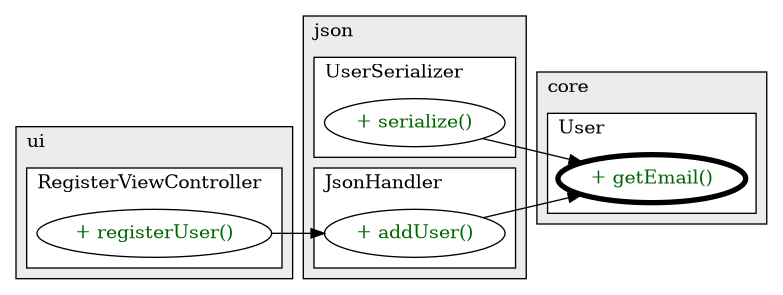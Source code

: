 @startuml

/' diagram meta data start
config=CallConfiguration;
{
  "rootMethod": "wishList.core.User#getEmail()",
  "projectClassification": {
    "searchMode": "OpenProject", // OpenProject, AllProjects
    "includedProjects": "",
    "pathEndKeywords": "*.impl",
    "isClientPath": "",
    "isClientName": "",
    "isTestPath": "",
    "isTestName": "",
    "isMappingPath": "",
    "isMappingName": "",
    "isDataAccessPath": "",
    "isDataAccessName": "",
    "isDataStructurePath": "",
    "isDataStructureName": "",
    "isInterfaceStructuresPath": "",
    "isInterfaceStructuresName": "",
    "isEntryPointPath": "",
    "isEntryPointName": ""
  },
  "graphRestriction": {
    "classPackageExcludeFilter": "",
    "classPackageIncludeFilter": "",
    "classNameExcludeFilter": "",
    "classNameIncludeFilter": "",
    "methodNameExcludeFilter": "",
    "methodNameIncludeFilter": "",
    "removeByInheritance": "", // inheritance/annotation based filtering is done in a second step
    "removeByAnnotation": "",
    "removeByClassPackage": "", // cleanup the graph after inheritance/annotation based filtering is done
    "removeByClassName": "",
    "cutMappings": false,
    "cutEnum": true,
    "cutTests": true,
    "cutClient": true,
    "cutDataAccess": true,
    "cutInterfaceStructures": true,
    "cutDataStructures": true,
    "cutGetterAndSetter": true,
    "cutConstructors": true
  },
  "graphTraversal": {
    "forwardDepth": 3,
    "backwardDepth": 3,
    "classPackageExcludeFilter": "",
    "classPackageIncludeFilter": "",
    "classNameExcludeFilter": "",
    "classNameIncludeFilter": "",
    "methodNameExcludeFilter": "",
    "methodNameIncludeFilter": "",
    "hideMappings": false,
    "hideDataStructures": false,
    "hidePrivateMethods": true,
    "hideInterfaceCalls": true, // indirection: implementation -> interface (is hidden) -> implementation
    "onlyShowApplicationEntryPoints": false // root node is included
  },
  "details": {
    "aggregation": "GroupByClass", // ByClass, GroupByClass, None
    "showMethodParametersTypes": false,
    "showMethodParametersNames": false,
    "showMethodReturnType": false,
    "showPackageLevels": 2,
    "showCallOrder": false,
    "edgeMode": "MethodsOnly", // TypesOnly, MethodsOnly, TypesAndMethods, MethodsAndDirectTypeUsage
    "showDetailedClassStructure": false
  },
  "rootClass": "wishList.core.User"
}
diagram meta data end '/



digraph g {
    rankdir="LR"
    splines=polyline
    

'nodes 
subgraph cluster_3059615 { 
   	label=core
	labeljust=l
	fillcolor="#ececec"
	style=filled
   
   subgraph cluster_1660553199 { 
   	label=User
	labeljust=l
	fillcolor=white
	style=filled
   
   User1394157064XXXgetEmail0[
	label="+ getEmail()"
	style=filled
	fillcolor=white
	tooltip="User

null"
	penwidth=4
	fontcolor=darkgreen
];
} 
} 

subgraph cluster_3271912 { 
   	label=json
	labeljust=l
	fillcolor="#ececec"
	style=filled
   
   subgraph cluster_1281396762 { 
   	label=UserSerializer
	labeljust=l
	fillcolor=white
	style=filled
   
   UserSerializer1394369361XXXserialize737447261[
	label="+ serialize()"
	style=filled
	fillcolor=white
	tooltip="UserSerializer

&#10;  Serialize user.&#10; &#10;  @param user user to be serialized&#10;  @param jsonGenerator jsonGenerator to be used&#10;  @param serializerProvider provider&#10;  @throws IOException if file to serializer user to is not found&#10; "
	fontcolor=darkgreen
];
} 

subgraph cluster_1309376005 { 
   	label=JsonHandler
	labeljust=l
	fillcolor=white
	style=filled
   
   JsonHandler1394369361XXXaddUser2012146208[
	label="+ addUser()"
	style=filled
	fillcolor=white
	tooltip="JsonHandler

&#10;  Add user to users.wishList.json if it has a unique email&#10; &#10;  @param firstname firstname&#10;  @param lastname lastname&#10;  @param email email&#10;  @param password password&#10;  @return user created&#10;  @throws IllegalArgumentException if email is not unique&#10;  @throws Exception if not found file&#10; "
	fontcolor=darkgreen
];
} 
} 

subgraph cluster_3732 { 
   	label=ui
	labeljust=l
	fillcolor="#ececec"
	style=filled
   
   subgraph cluster_2033919893 { 
   	label=RegisterViewController
	labeljust=l
	fillcolor=white
	style=filled
   
   RegisterViewController1531507907XXXregisterUser1067311644[
	label="+ registerUser()"
	style=filled
	fillcolor=white
	tooltip="RegisterViewController

&#10;  Sign up user.&#10; &#10;  @param event gets state&#10; "
	fontcolor=darkgreen
];
} 
} 

'edges    
JsonHandler1394369361XXXaddUser2012146208 -> User1394157064XXXgetEmail0;
RegisterViewController1531507907XXXregisterUser1067311644 -> JsonHandler1394369361XXXaddUser2012146208;
UserSerializer1394369361XXXserialize737447261 -> User1394157064XXXgetEmail0;
    
}
@enduml